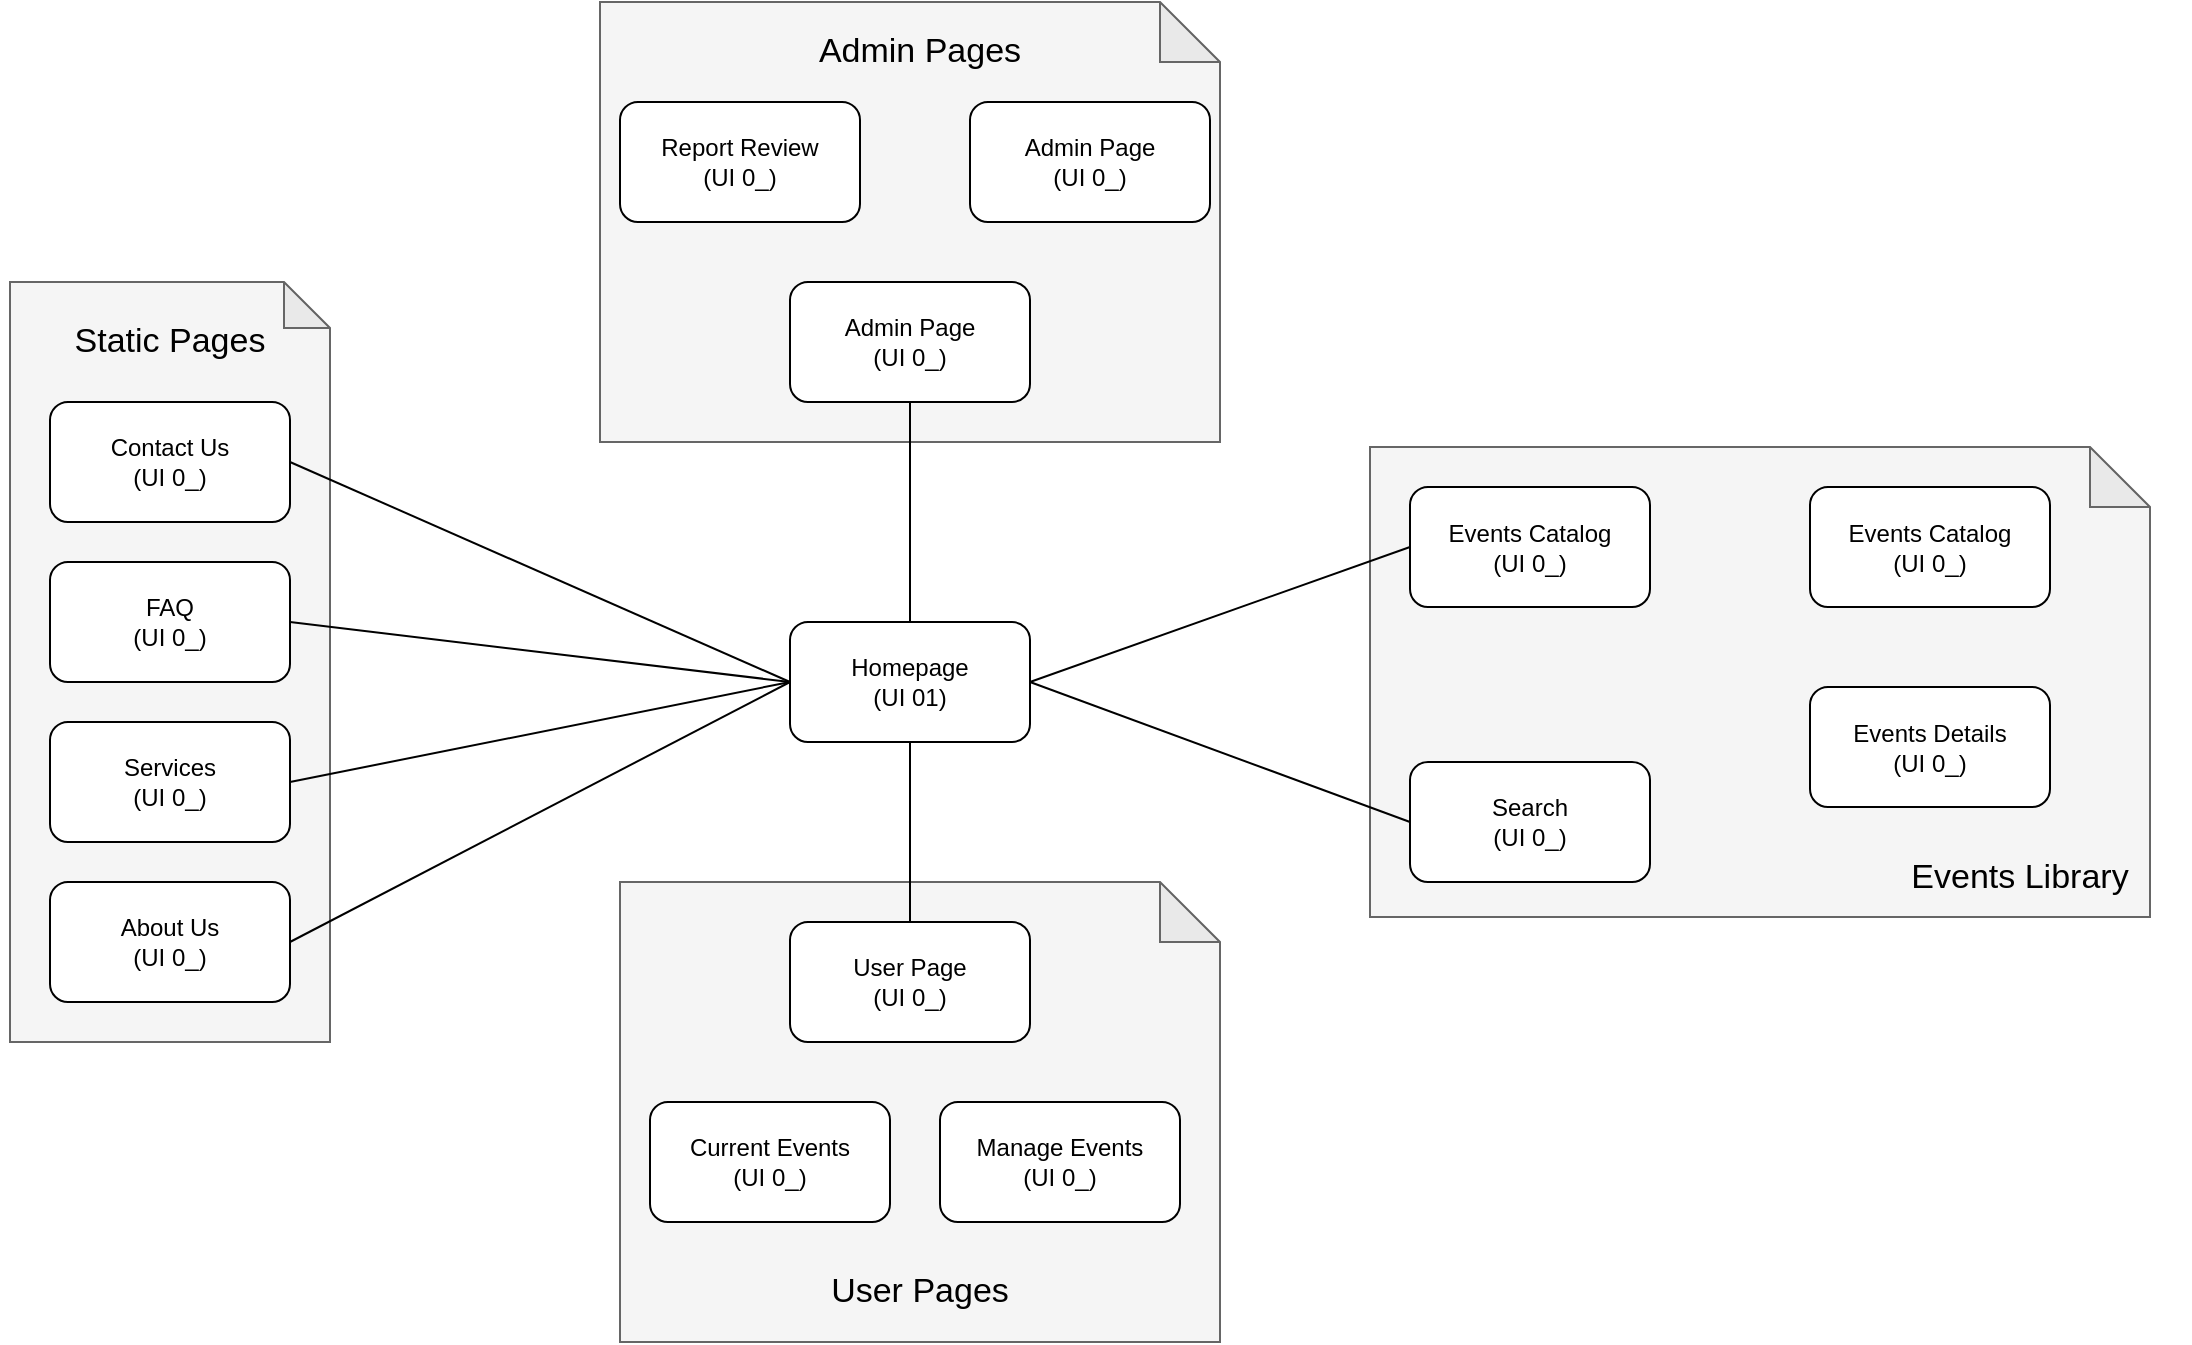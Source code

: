 <mxfile version="20.3.6" type="device"><diagram id="Qg8N2Our7Im_5wdmaW3W" name="Page-1"><mxGraphModel dx="2407" dy="763" grid="1" gridSize="10" guides="1" tooltips="1" connect="1" arrows="1" fold="1" page="1" pageScale="1" pageWidth="850" pageHeight="1100" math="0" shadow="0"><root><mxCell id="0"/><mxCell id="1" parent="0"/><mxCell id="Ry3cUlU1EoU9Y3QnekVz-30" value="" style="shape=note;whiteSpace=wrap;html=1;backgroundOutline=1;darkOpacity=0.05;fillColor=#f5f5f5;fontColor=#333333;strokeColor=#666666;" vertex="1" parent="1"><mxGeometry x="640" y="242.5" width="390" height="235" as="geometry"/></mxCell><mxCell id="Ry3cUlU1EoU9Y3QnekVz-20" value="" style="shape=note;whiteSpace=wrap;html=1;backgroundOutline=1;darkOpacity=0.05;fillColor=#f5f5f5;fontColor=#333333;strokeColor=#666666;" vertex="1" parent="1"><mxGeometry x="265" y="460" width="300" height="230" as="geometry"/></mxCell><mxCell id="Ry3cUlU1EoU9Y3QnekVz-11" value="" style="shape=note;whiteSpace=wrap;html=1;backgroundOutline=1;darkOpacity=0.05;fillColor=#f5f5f5;fontColor=#333333;strokeColor=#666666;" vertex="1" parent="1"><mxGeometry x="255" y="20" width="310" height="220" as="geometry"/></mxCell><mxCell id="Ry3cUlU1EoU9Y3QnekVz-1" value="" style="shape=note;whiteSpace=wrap;html=1;backgroundOutline=1;darkOpacity=0.05;size=23;fillColor=#f5f5f5;fontColor=#333333;strokeColor=#666666;" vertex="1" parent="1"><mxGeometry x="-40" y="160" width="160" height="380" as="geometry"/></mxCell><mxCell id="Ry3cUlU1EoU9Y3QnekVz-2" value="&lt;div&gt;Contact Us&lt;/div&gt;&lt;div&gt;(UI 0_)&lt;br&gt;&lt;/div&gt;" style="rounded=1;whiteSpace=wrap;html=1;" vertex="1" parent="1"><mxGeometry x="-20" y="220" width="120" height="60" as="geometry"/></mxCell><mxCell id="Ry3cUlU1EoU9Y3QnekVz-3" value="&lt;div&gt;FAQ&lt;/div&gt;&lt;div&gt;(UI 0_)&lt;br&gt;&lt;/div&gt;" style="rounded=1;whiteSpace=wrap;html=1;" vertex="1" parent="1"><mxGeometry x="-20" y="300" width="120" height="60" as="geometry"/></mxCell><mxCell id="Ry3cUlU1EoU9Y3QnekVz-4" value="&lt;div&gt;Services&lt;/div&gt;&lt;div&gt;(UI 0_)&lt;br&gt;&lt;/div&gt;" style="rounded=1;whiteSpace=wrap;html=1;" vertex="1" parent="1"><mxGeometry x="-20" y="380" width="120" height="60" as="geometry"/></mxCell><mxCell id="Ry3cUlU1EoU9Y3QnekVz-5" value="&lt;div&gt;About Us&lt;/div&gt;&lt;div&gt;(UI 0_)&lt;br&gt;&lt;/div&gt;" style="rounded=1;whiteSpace=wrap;html=1;" vertex="1" parent="1"><mxGeometry x="-20" y="460" width="120" height="60" as="geometry"/></mxCell><mxCell id="Ry3cUlU1EoU9Y3QnekVz-6" value="&lt;div&gt;Homepage&lt;/div&gt;&lt;div&gt;(UI 01)&lt;br&gt;&lt;/div&gt;" style="rounded=1;whiteSpace=wrap;html=1;" vertex="1" parent="1"><mxGeometry x="350" y="330" width="120" height="60" as="geometry"/></mxCell><mxCell id="Ry3cUlU1EoU9Y3QnekVz-7" value="&lt;div&gt;Admin Page&lt;br&gt;&lt;/div&gt;&lt;div&gt;(UI 0_)&lt;br&gt;&lt;/div&gt;" style="rounded=1;whiteSpace=wrap;html=1;" vertex="1" parent="1"><mxGeometry x="350" y="160" width="120" height="60" as="geometry"/></mxCell><mxCell id="Ry3cUlU1EoU9Y3QnekVz-8" value="&lt;div&gt;User Page&lt;/div&gt;&lt;div&gt;(UI 0_)&lt;br&gt;&lt;/div&gt;" style="rounded=1;whiteSpace=wrap;html=1;" vertex="1" parent="1"><mxGeometry x="350" y="480" width="120" height="60" as="geometry"/></mxCell><mxCell id="Ry3cUlU1EoU9Y3QnekVz-9" value="&lt;div&gt;Search &lt;br&gt;&lt;/div&gt;&lt;div&gt;(UI 0_)&lt;br&gt;&lt;/div&gt;" style="rounded=1;whiteSpace=wrap;html=1;" vertex="1" parent="1"><mxGeometry x="660" y="400" width="120" height="60" as="geometry"/></mxCell><mxCell id="Ry3cUlU1EoU9Y3QnekVz-10" value="&lt;div&gt;Events Catalog&lt;/div&gt;&lt;div&gt;(UI 0_)&lt;br&gt;&lt;/div&gt;" style="rounded=1;whiteSpace=wrap;html=1;" vertex="1" parent="1"><mxGeometry x="660" y="262.5" width="120" height="60" as="geometry"/></mxCell><mxCell id="Ry3cUlU1EoU9Y3QnekVz-12" value="&lt;font style=&quot;font-size: 17px;&quot;&gt;Admin Pages&lt;/font&gt;" style="text;html=1;strokeColor=none;fillColor=none;align=center;verticalAlign=middle;whiteSpace=wrap;rounded=0;" vertex="1" parent="1"><mxGeometry x="330" y="30" width="170" height="30" as="geometry"/></mxCell><mxCell id="Ry3cUlU1EoU9Y3QnekVz-14" value="&lt;font style=&quot;font-size: 17px;&quot;&gt;User Pages&lt;/font&gt;" style="text;html=1;strokeColor=none;fillColor=none;align=center;verticalAlign=middle;whiteSpace=wrap;rounded=0;" vertex="1" parent="1"><mxGeometry x="330" y="650" width="170" height="30" as="geometry"/></mxCell><mxCell id="Ry3cUlU1EoU9Y3QnekVz-15" value="&lt;div&gt;Events Catalog&lt;/div&gt;&lt;div&gt;(UI 0_)&lt;br&gt;&lt;/div&gt;" style="rounded=1;whiteSpace=wrap;html=1;" vertex="1" parent="1"><mxGeometry x="860" y="262.5" width="120" height="60" as="geometry"/></mxCell><mxCell id="Ry3cUlU1EoU9Y3QnekVz-16" value="&lt;div&gt;Events Details&lt;br&gt;&lt;/div&gt;&lt;div&gt;(UI 0_)&lt;br&gt;&lt;/div&gt;" style="rounded=1;whiteSpace=wrap;html=1;" vertex="1" parent="1"><mxGeometry x="860" y="362.5" width="120" height="60" as="geometry"/></mxCell><mxCell id="Ry3cUlU1EoU9Y3QnekVz-17" value="&lt;font style=&quot;font-size: 17px;&quot;&gt;Static Pages&lt;/font&gt;" style="text;html=1;strokeColor=none;fillColor=none;align=center;verticalAlign=middle;whiteSpace=wrap;rounded=0;" vertex="1" parent="1"><mxGeometry x="-45" y="175" width="170" height="30" as="geometry"/></mxCell><mxCell id="Ry3cUlU1EoU9Y3QnekVz-18" value="&lt;div&gt;Report Review&lt;/div&gt;&lt;div&gt;(UI 0_)&lt;br&gt;&lt;/div&gt;" style="rounded=1;whiteSpace=wrap;html=1;" vertex="1" parent="1"><mxGeometry x="265" y="70" width="120" height="60" as="geometry"/></mxCell><mxCell id="Ry3cUlU1EoU9Y3QnekVz-19" value="&lt;div&gt;Admin Page&lt;br&gt;&lt;/div&gt;&lt;div&gt;(UI 0_)&lt;br&gt;&lt;/div&gt;" style="rounded=1;whiteSpace=wrap;html=1;" vertex="1" parent="1"><mxGeometry x="440" y="70" width="120" height="60" as="geometry"/></mxCell><mxCell id="Ry3cUlU1EoU9Y3QnekVz-21" value="&lt;div&gt;Current Events&lt;/div&gt;&lt;div&gt;(UI 0_)&lt;br&gt;&lt;/div&gt;" style="rounded=1;whiteSpace=wrap;html=1;" vertex="1" parent="1"><mxGeometry x="280" y="570" width="120" height="60" as="geometry"/></mxCell><mxCell id="Ry3cUlU1EoU9Y3QnekVz-22" value="&lt;div&gt;Manage Events &lt;br&gt;&lt;/div&gt;&lt;div&gt;(UI 0_)&lt;br&gt;&lt;/div&gt;" style="rounded=1;whiteSpace=wrap;html=1;" vertex="1" parent="1"><mxGeometry x="425" y="570" width="120" height="60" as="geometry"/></mxCell><mxCell id="Ry3cUlU1EoU9Y3QnekVz-24" value="" style="endArrow=none;html=1;rounded=0;fontSize=17;entryX=0;entryY=0.5;entryDx=0;entryDy=0;exitX=1;exitY=0.5;exitDx=0;exitDy=0;" edge="1" parent="1" source="Ry3cUlU1EoU9Y3QnekVz-2" target="Ry3cUlU1EoU9Y3QnekVz-6"><mxGeometry width="50" height="50" relative="1" as="geometry"><mxPoint x="180" y="380" as="sourcePoint"/><mxPoint x="230" y="330" as="targetPoint"/></mxGeometry></mxCell><mxCell id="Ry3cUlU1EoU9Y3QnekVz-25" value="" style="endArrow=none;html=1;rounded=0;fontSize=17;entryX=0;entryY=0.5;entryDx=0;entryDy=0;exitX=1;exitY=0.5;exitDx=0;exitDy=0;" edge="1" parent="1" source="Ry3cUlU1EoU9Y3QnekVz-3" target="Ry3cUlU1EoU9Y3QnekVz-6"><mxGeometry width="50" height="50" relative="1" as="geometry"><mxPoint x="110" y="260" as="sourcePoint"/><mxPoint x="360" y="360" as="targetPoint"/></mxGeometry></mxCell><mxCell id="Ry3cUlU1EoU9Y3QnekVz-26" value="" style="endArrow=none;html=1;rounded=0;fontSize=17;entryX=0;entryY=0.5;entryDx=0;entryDy=0;exitX=1;exitY=0.5;exitDx=0;exitDy=0;" edge="1" parent="1" source="Ry3cUlU1EoU9Y3QnekVz-4" target="Ry3cUlU1EoU9Y3QnekVz-6"><mxGeometry width="50" height="50" relative="1" as="geometry"><mxPoint x="160" y="380" as="sourcePoint"/><mxPoint x="410" y="480" as="targetPoint"/></mxGeometry></mxCell><mxCell id="Ry3cUlU1EoU9Y3QnekVz-27" value="" style="endArrow=none;html=1;rounded=0;fontSize=17;entryX=0;entryY=0.5;entryDx=0;entryDy=0;exitX=1;exitY=0.5;exitDx=0;exitDy=0;" edge="1" parent="1" source="Ry3cUlU1EoU9Y3QnekVz-5" target="Ry3cUlU1EoU9Y3QnekVz-6"><mxGeometry width="50" height="50" relative="1" as="geometry"><mxPoint x="130" y="280" as="sourcePoint"/><mxPoint x="380" y="380" as="targetPoint"/></mxGeometry></mxCell><mxCell id="Ry3cUlU1EoU9Y3QnekVz-28" value="" style="endArrow=none;html=1;rounded=0;fontSize=17;entryX=0.5;entryY=0;entryDx=0;entryDy=0;exitX=0.5;exitY=1;exitDx=0;exitDy=0;" edge="1" parent="1" source="Ry3cUlU1EoU9Y3QnekVz-7" target="Ry3cUlU1EoU9Y3QnekVz-6"><mxGeometry width="50" height="50" relative="1" as="geometry"><mxPoint x="140" y="290" as="sourcePoint"/><mxPoint x="390" y="390" as="targetPoint"/></mxGeometry></mxCell><mxCell id="Ry3cUlU1EoU9Y3QnekVz-29" value="" style="endArrow=none;html=1;rounded=0;fontSize=17;entryX=0.5;entryY=1;entryDx=0;entryDy=0;exitX=0.5;exitY=0;exitDx=0;exitDy=0;" edge="1" parent="1" source="Ry3cUlU1EoU9Y3QnekVz-8" target="Ry3cUlU1EoU9Y3QnekVz-6"><mxGeometry width="50" height="50" relative="1" as="geometry"><mxPoint x="150" y="300" as="sourcePoint"/><mxPoint x="400" y="400" as="targetPoint"/></mxGeometry></mxCell><mxCell id="Ry3cUlU1EoU9Y3QnekVz-31" value="&lt;font style=&quot;font-size: 17px;&quot;&gt;Events Library&lt;/font&gt;" style="text;html=1;strokeColor=none;fillColor=none;align=center;verticalAlign=middle;whiteSpace=wrap;rounded=0;" vertex="1" parent="1"><mxGeometry x="880" y="442.5" width="170" height="30" as="geometry"/></mxCell><mxCell id="Ry3cUlU1EoU9Y3QnekVz-33" value="" style="endArrow=none;html=1;rounded=0;fontSize=17;entryX=0;entryY=0.5;entryDx=0;entryDy=0;exitX=1;exitY=0.5;exitDx=0;exitDy=0;" edge="1" parent="1" source="Ry3cUlU1EoU9Y3QnekVz-6" target="Ry3cUlU1EoU9Y3QnekVz-9"><mxGeometry width="50" height="50" relative="1" as="geometry"><mxPoint x="480" y="360" as="sourcePoint"/><mxPoint x="730" y="470" as="targetPoint"/></mxGeometry></mxCell><mxCell id="Ry3cUlU1EoU9Y3QnekVz-35" value="" style="endArrow=none;html=1;rounded=0;fontSize=17;entryX=0;entryY=0.5;entryDx=0;entryDy=0;exitX=1;exitY=0.5;exitDx=0;exitDy=0;" edge="1" parent="1" source="Ry3cUlU1EoU9Y3QnekVz-6" target="Ry3cUlU1EoU9Y3QnekVz-10"><mxGeometry width="50" height="50" relative="1" as="geometry"><mxPoint x="520" y="317.5" as="sourcePoint"/><mxPoint x="710" y="390" as="targetPoint"/></mxGeometry></mxCell></root></mxGraphModel></diagram></mxfile>